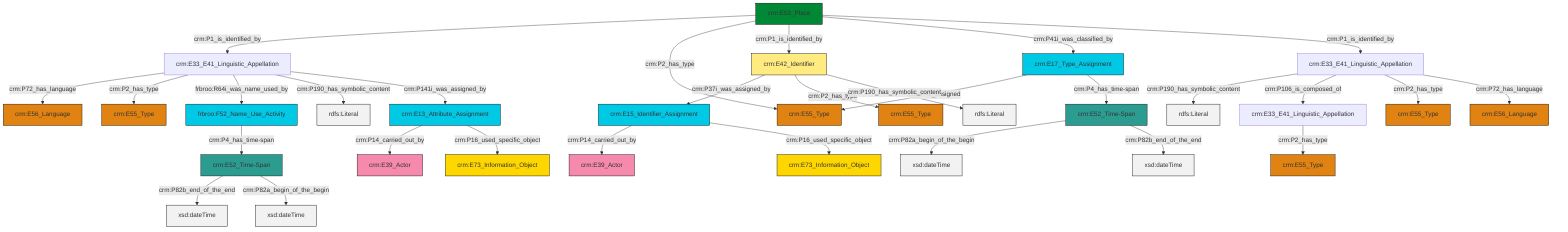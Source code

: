 graph TD
classDef Literal fill:#f2f2f2,stroke:#000000;
classDef CRM_Entity fill:#FFFFFF,stroke:#000000;
classDef Temporal_Entity fill:#00C9E6, stroke:#000000;
classDef Type fill:#E18312, stroke:#000000;
classDef Time-Span fill:#2C9C91, stroke:#000000;
classDef Appellation fill:#FFEB7F, stroke:#000000;
classDef Place fill:#008836, stroke:#000000;
classDef Persistent_Item fill:#B266B2, stroke:#000000;
classDef Conceptual_Object fill:#FFD700, stroke:#000000;
classDef Physical_Thing fill:#D2B48C, stroke:#000000;
classDef Actor fill:#f58aad, stroke:#000000;
classDef PC_Classes fill:#4ce600, stroke:#000000;
classDef Multi fill:#cccccc,stroke:#000000;

2["crm:E33_E41_Linguistic_Appellation"]:::Default -->|crm:P72_has_language| 3["crm:E56_Language"]:::Type
2["crm:E33_E41_Linguistic_Appellation"]:::Default -->|crm:P2_has_type| 4["crm:E55_Type"]:::Type
7["crm:E42_Identifier"]:::Appellation -->|crm:P37i_was_assigned_by| 8["crm:E15_Identifier_Assignment"]:::Temporal_Entity
9["crm:E33_E41_Linguistic_Appellation"]:::Default -->|crm:P190_has_symbolic_content| 10[rdfs:Literal]:::Literal
15["crm:E53_Place"]:::Place -->|crm:P1_is_identified_by| 2["crm:E33_E41_Linguistic_Appellation"]:::Default
15["crm:E53_Place"]:::Place -->|crm:P2_has_type| 16["crm:E55_Type"]:::Type
21["frbroo:F52_Name_Use_Activity"]:::Temporal_Entity -->|crm:P4_has_time-span| 22["crm:E52_Time-Span"]:::Time-Span
9["crm:E33_E41_Linguistic_Appellation"]:::Default -->|crm:P106_is_composed_of| 23["crm:E33_E41_Linguistic_Appellation"]:::Default
0["crm:E13_Attribute_Assignment"]:::Temporal_Entity -->|crm:P14_carried_out_by| 13["crm:E39_Actor"]:::Actor
11["crm:E17_Type_Assignment"]:::Temporal_Entity -->|crm:P42_assigned| 16["crm:E55_Type"]:::Type
23["crm:E33_E41_Linguistic_Appellation"]:::Default -->|crm:P2_has_type| 25["crm:E55_Type"]:::Type
15["crm:E53_Place"]:::Place -->|crm:P1_is_identified_by| 7["crm:E42_Identifier"]:::Appellation
22["crm:E52_Time-Span"]:::Time-Span -->|crm:P82b_end_of_the_end| 29[xsd:dateTime]:::Literal
11["crm:E17_Type_Assignment"]:::Temporal_Entity -->|crm:P4_has_time-span| 18["crm:E52_Time-Span"]:::Time-Span
2["crm:E33_E41_Linguistic_Appellation"]:::Default -->|frbroo:R64i_was_name_used_by| 21["frbroo:F52_Name_Use_Activity"]:::Temporal_Entity
7["crm:E42_Identifier"]:::Appellation -->|crm:P2_has_type| 32["crm:E55_Type"]:::Type
15["crm:E53_Place"]:::Place -->|crm:P41i_was_classified_by| 11["crm:E17_Type_Assignment"]:::Temporal_Entity
15["crm:E53_Place"]:::Place -->|crm:P1_is_identified_by| 9["crm:E33_E41_Linguistic_Appellation"]:::Default
9["crm:E33_E41_Linguistic_Appellation"]:::Default -->|crm:P2_has_type| 5["crm:E55_Type"]:::Type
7["crm:E42_Identifier"]:::Appellation -->|crm:P190_has_symbolic_content| 35[rdfs:Literal]:::Literal
8["crm:E15_Identifier_Assignment"]:::Temporal_Entity -->|crm:P14_carried_out_by| 33["crm:E39_Actor"]:::Actor
8["crm:E15_Identifier_Assignment"]:::Temporal_Entity -->|crm:P16_used_specific_object| 41["crm:E73_Information_Object"]:::Conceptual_Object
18["crm:E52_Time-Span"]:::Time-Span -->|crm:P82a_begin_of_the_begin| 44[xsd:dateTime]:::Literal
9["crm:E33_E41_Linguistic_Appellation"]:::Default -->|crm:P72_has_language| 30["crm:E56_Language"]:::Type
22["crm:E52_Time-Span"]:::Time-Span -->|crm:P82a_begin_of_the_begin| 46[xsd:dateTime]:::Literal
2["crm:E33_E41_Linguistic_Appellation"]:::Default -->|crm:P190_has_symbolic_content| 48[rdfs:Literal]:::Literal
0["crm:E13_Attribute_Assignment"]:::Temporal_Entity -->|crm:P16_used_specific_object| 39["crm:E73_Information_Object"]:::Conceptual_Object
2["crm:E33_E41_Linguistic_Appellation"]:::Default -->|crm:P141i_was_assigned_by| 0["crm:E13_Attribute_Assignment"]:::Temporal_Entity
18["crm:E52_Time-Span"]:::Time-Span -->|crm:P82b_end_of_the_end| 52[xsd:dateTime]:::Literal
